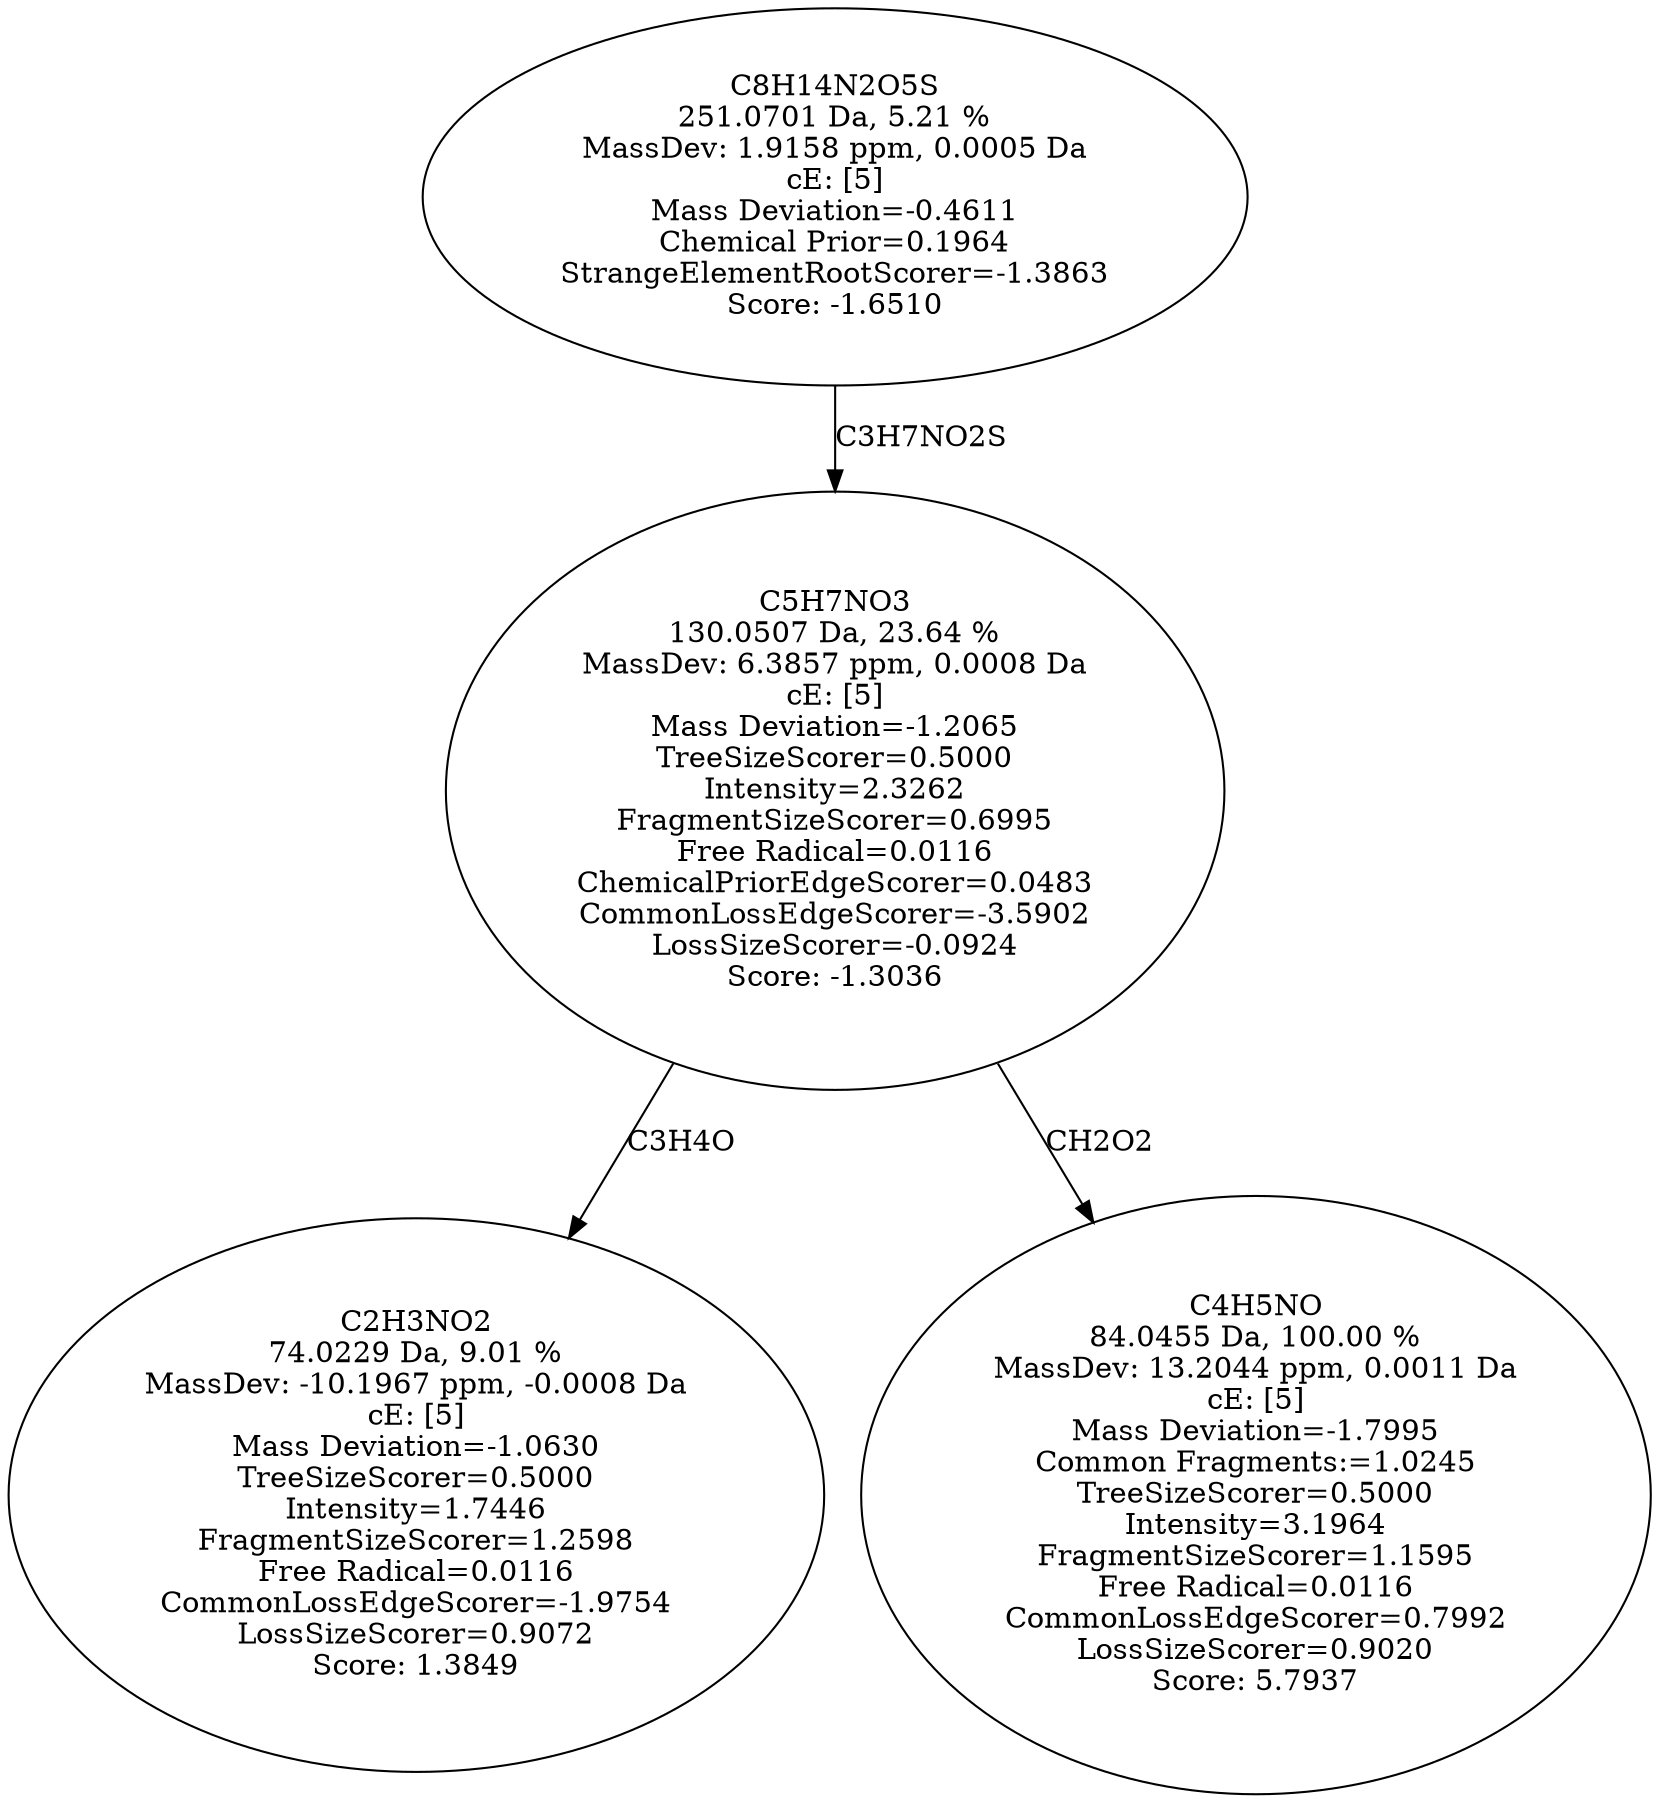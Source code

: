 strict digraph {
v1 [label="C2H3NO2\n74.0229 Da, 9.01 %\nMassDev: -10.1967 ppm, -0.0008 Da\ncE: [5]\nMass Deviation=-1.0630\nTreeSizeScorer=0.5000\nIntensity=1.7446\nFragmentSizeScorer=1.2598\nFree Radical=0.0116\nCommonLossEdgeScorer=-1.9754\nLossSizeScorer=0.9072\nScore: 1.3849"];
v2 [label="C4H5NO\n84.0455 Da, 100.00 %\nMassDev: 13.2044 ppm, 0.0011 Da\ncE: [5]\nMass Deviation=-1.7995\nCommon Fragments:=1.0245\nTreeSizeScorer=0.5000\nIntensity=3.1964\nFragmentSizeScorer=1.1595\nFree Radical=0.0116\nCommonLossEdgeScorer=0.7992\nLossSizeScorer=0.9020\nScore: 5.7937"];
v3 [label="C5H7NO3\n130.0507 Da, 23.64 %\nMassDev: 6.3857 ppm, 0.0008 Da\ncE: [5]\nMass Deviation=-1.2065\nTreeSizeScorer=0.5000\nIntensity=2.3262\nFragmentSizeScorer=0.6995\nFree Radical=0.0116\nChemicalPriorEdgeScorer=0.0483\nCommonLossEdgeScorer=-3.5902\nLossSizeScorer=-0.0924\nScore: -1.3036"];
v4 [label="C8H14N2O5S\n251.0701 Da, 5.21 %\nMassDev: 1.9158 ppm, 0.0005 Da\ncE: [5]\nMass Deviation=-0.4611\nChemical Prior=0.1964\nStrangeElementRootScorer=-1.3863\nScore: -1.6510"];
v3 -> v1 [label="C3H4O"];
v3 -> v2 [label="CH2O2"];
v4 -> v3 [label="C3H7NO2S"];
}